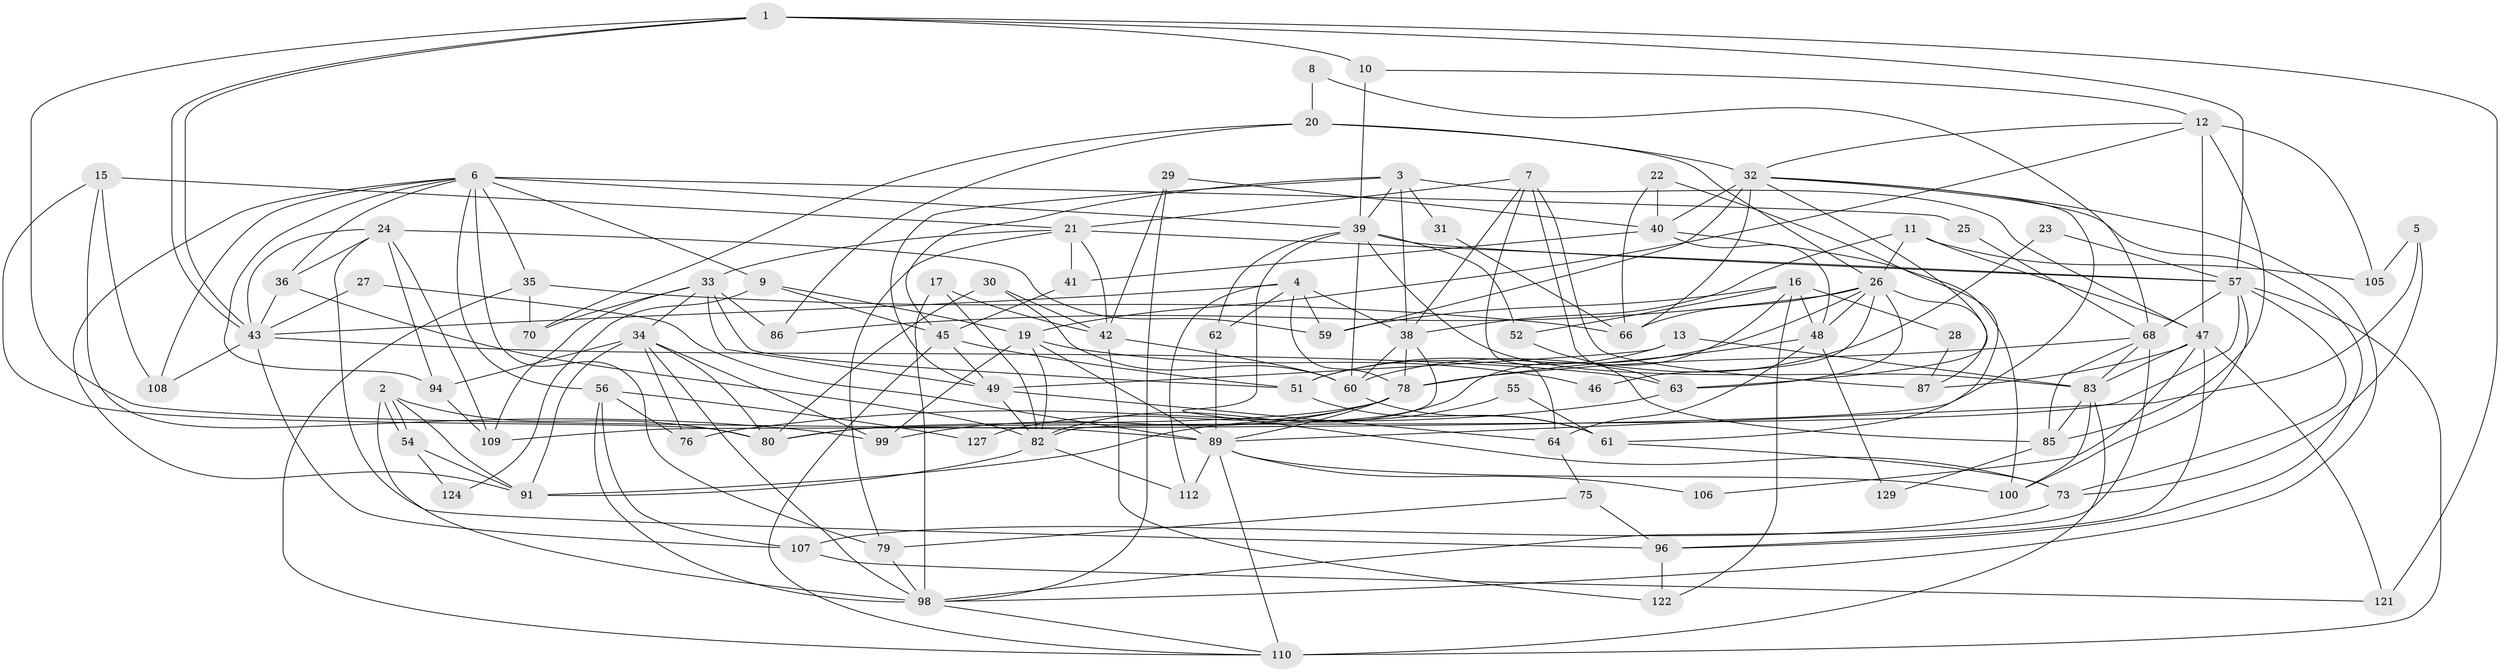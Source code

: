 // original degree distribution, {6: 0.10077519379844961, 3: 0.24031007751937986, 4: 0.26356589147286824, 2: 0.14728682170542637, 5: 0.20930232558139536, 7: 0.031007751937984496, 8: 0.007751937984496124}
// Generated by graph-tools (version 1.1) at 2025/11/02/27/25 16:11:18]
// undirected, 90 vertices, 216 edges
graph export_dot {
graph [start="1"]
  node [color=gray90,style=filled];
  1;
  2 [super="+67"];
  3 [super="+18"];
  4 [super="+37"];
  5;
  6 [super="+120"];
  7 [super="+44"];
  8;
  9;
  10;
  11;
  12 [super="+14"];
  13;
  15 [super="+50"];
  16 [super="+53"];
  17;
  19 [super="+102"];
  20;
  21 [super="+81"];
  22;
  23;
  24 [super="+93"];
  25;
  26 [super="+111"];
  27;
  28;
  29;
  30 [super="+116"];
  31;
  32 [super="+69"];
  33 [super="+77"];
  34 [super="+71"];
  35;
  36;
  38 [super="+95"];
  39 [super="+128"];
  40 [super="+125"];
  41;
  42 [super="+88"];
  43 [super="+58"];
  45;
  46;
  47 [super="+123"];
  48;
  49 [super="+126"];
  51 [super="+101"];
  52;
  54;
  55;
  56;
  57 [super="+72"];
  59;
  60 [super="+74"];
  61;
  62;
  63;
  64 [super="+65"];
  66 [super="+84"];
  68 [super="+118"];
  70;
  73;
  75;
  76;
  78 [super="+103"];
  79;
  80 [super="+104"];
  82 [super="+92"];
  83 [super="+114"];
  85 [super="+90"];
  86;
  87 [super="+97"];
  89 [super="+115"];
  91 [super="+117"];
  94;
  96;
  98 [super="+113"];
  99;
  100;
  105;
  106;
  107;
  108;
  109;
  110 [super="+119"];
  112;
  121;
  122;
  124;
  127;
  129;
  1 -- 43;
  1 -- 43;
  1 -- 10;
  1 -- 89;
  1 -- 121;
  1 -- 57;
  2 -- 54;
  2 -- 54;
  2 -- 80;
  2 -- 91;
  2 -- 98;
  3 -- 47;
  3 -- 38;
  3 -- 49;
  3 -- 31;
  3 -- 45;
  3 -- 39;
  4 -- 62;
  4 -- 112;
  4 -- 38;
  4 -- 59;
  4 -- 43;
  4 -- 78;
  5 -- 105;
  5 -- 89;
  5 -- 73;
  6 -- 36;
  6 -- 9;
  6 -- 108;
  6 -- 35;
  6 -- 39;
  6 -- 79;
  6 -- 56;
  6 -- 25;
  6 -- 94;
  6 -- 91;
  7 -- 63;
  7 -- 21;
  7 -- 87;
  7 -- 64;
  7 -- 38;
  8 -- 20;
  8 -- 68;
  9 -- 45;
  9 -- 124;
  9 -- 19;
  10 -- 12;
  10 -- 39;
  11 -- 26;
  11 -- 38;
  11 -- 47;
  11 -- 105;
  12 -- 85;
  12 -- 105 [weight=2];
  12 -- 47;
  12 -- 19;
  12 -- 32;
  13 -- 49;
  13 -- 83;
  13 -- 51;
  15 -- 21;
  15 -- 80;
  15 -- 99;
  15 -- 108;
  16 -- 122;
  16 -- 59;
  16 -- 48;
  16 -- 52;
  16 -- 82;
  16 -- 28;
  17 -- 82;
  17 -- 98;
  17 -- 42;
  19 -- 99;
  19 -- 46;
  19 -- 89;
  19 -- 82;
  20 -- 70;
  20 -- 26;
  20 -- 86;
  20 -- 32;
  21 -- 41;
  21 -- 33;
  21 -- 57;
  21 -- 42;
  21 -- 79;
  22 -- 40;
  22 -- 61;
  22 -- 66;
  23 -- 57;
  23 -- 60;
  24 -- 109;
  24 -- 96;
  24 -- 43;
  24 -- 59;
  24 -- 36;
  24 -- 94;
  25 -- 68;
  26 -- 46;
  26 -- 63;
  26 -- 48;
  26 -- 66;
  26 -- 51;
  26 -- 86;
  26 -- 87;
  27 -- 43;
  27 -- 89;
  28 -- 87;
  29 -- 42;
  29 -- 40;
  29 -- 98;
  30 -- 80;
  30 -- 60;
  30 -- 42;
  31 -- 66;
  32 -- 63;
  32 -- 59;
  32 -- 109;
  32 -- 96;
  32 -- 66;
  32 -- 98;
  32 -- 40;
  33 -- 51;
  33 -- 70;
  33 -- 86;
  33 -- 49;
  33 -- 34;
  33 -- 109;
  34 -- 98;
  34 -- 91;
  34 -- 99;
  34 -- 80;
  34 -- 76;
  34 -- 94;
  35 -- 110;
  35 -- 70;
  35 -- 66;
  36 -- 82;
  36 -- 43;
  38 -- 60;
  38 -- 82;
  38 -- 78;
  39 -- 73;
  39 -- 52;
  39 -- 60;
  39 -- 62;
  39 -- 57;
  39 -- 83;
  40 -- 48;
  40 -- 41;
  40 -- 100;
  41 -- 45;
  42 -- 122;
  42 -- 60;
  43 -- 107;
  43 -- 63;
  43 -- 108;
  45 -- 110;
  45 -- 49;
  45 -- 51;
  47 -- 96;
  47 -- 87 [weight=2];
  47 -- 121;
  47 -- 106;
  47 -- 83;
  48 -- 129;
  48 -- 64;
  48 -- 78;
  49 -- 64;
  49 -- 82;
  51 -- 61;
  52 -- 85;
  54 -- 124;
  54 -- 91;
  55 -- 61;
  55 -- 91;
  56 -- 107;
  56 -- 76;
  56 -- 98;
  56 -- 127;
  57 -- 68;
  57 -- 73;
  57 -- 80;
  57 -- 100;
  57 -- 110;
  60 -- 61;
  61 -- 73;
  62 -- 89;
  63 -- 76;
  64 -- 75;
  68 -- 78;
  68 -- 83;
  68 -- 98;
  68 -- 85;
  73 -- 107;
  75 -- 96;
  75 -- 79;
  78 -- 89;
  78 -- 80;
  78 -- 127;
  78 -- 99;
  79 -- 98;
  82 -- 112;
  82 -- 91;
  83 -- 100;
  83 -- 110;
  83 -- 85;
  85 -- 129;
  89 -- 112;
  89 -- 100;
  89 -- 106;
  89 -- 110;
  94 -- 109;
  96 -- 122;
  98 -- 110;
  107 -- 121;
}
